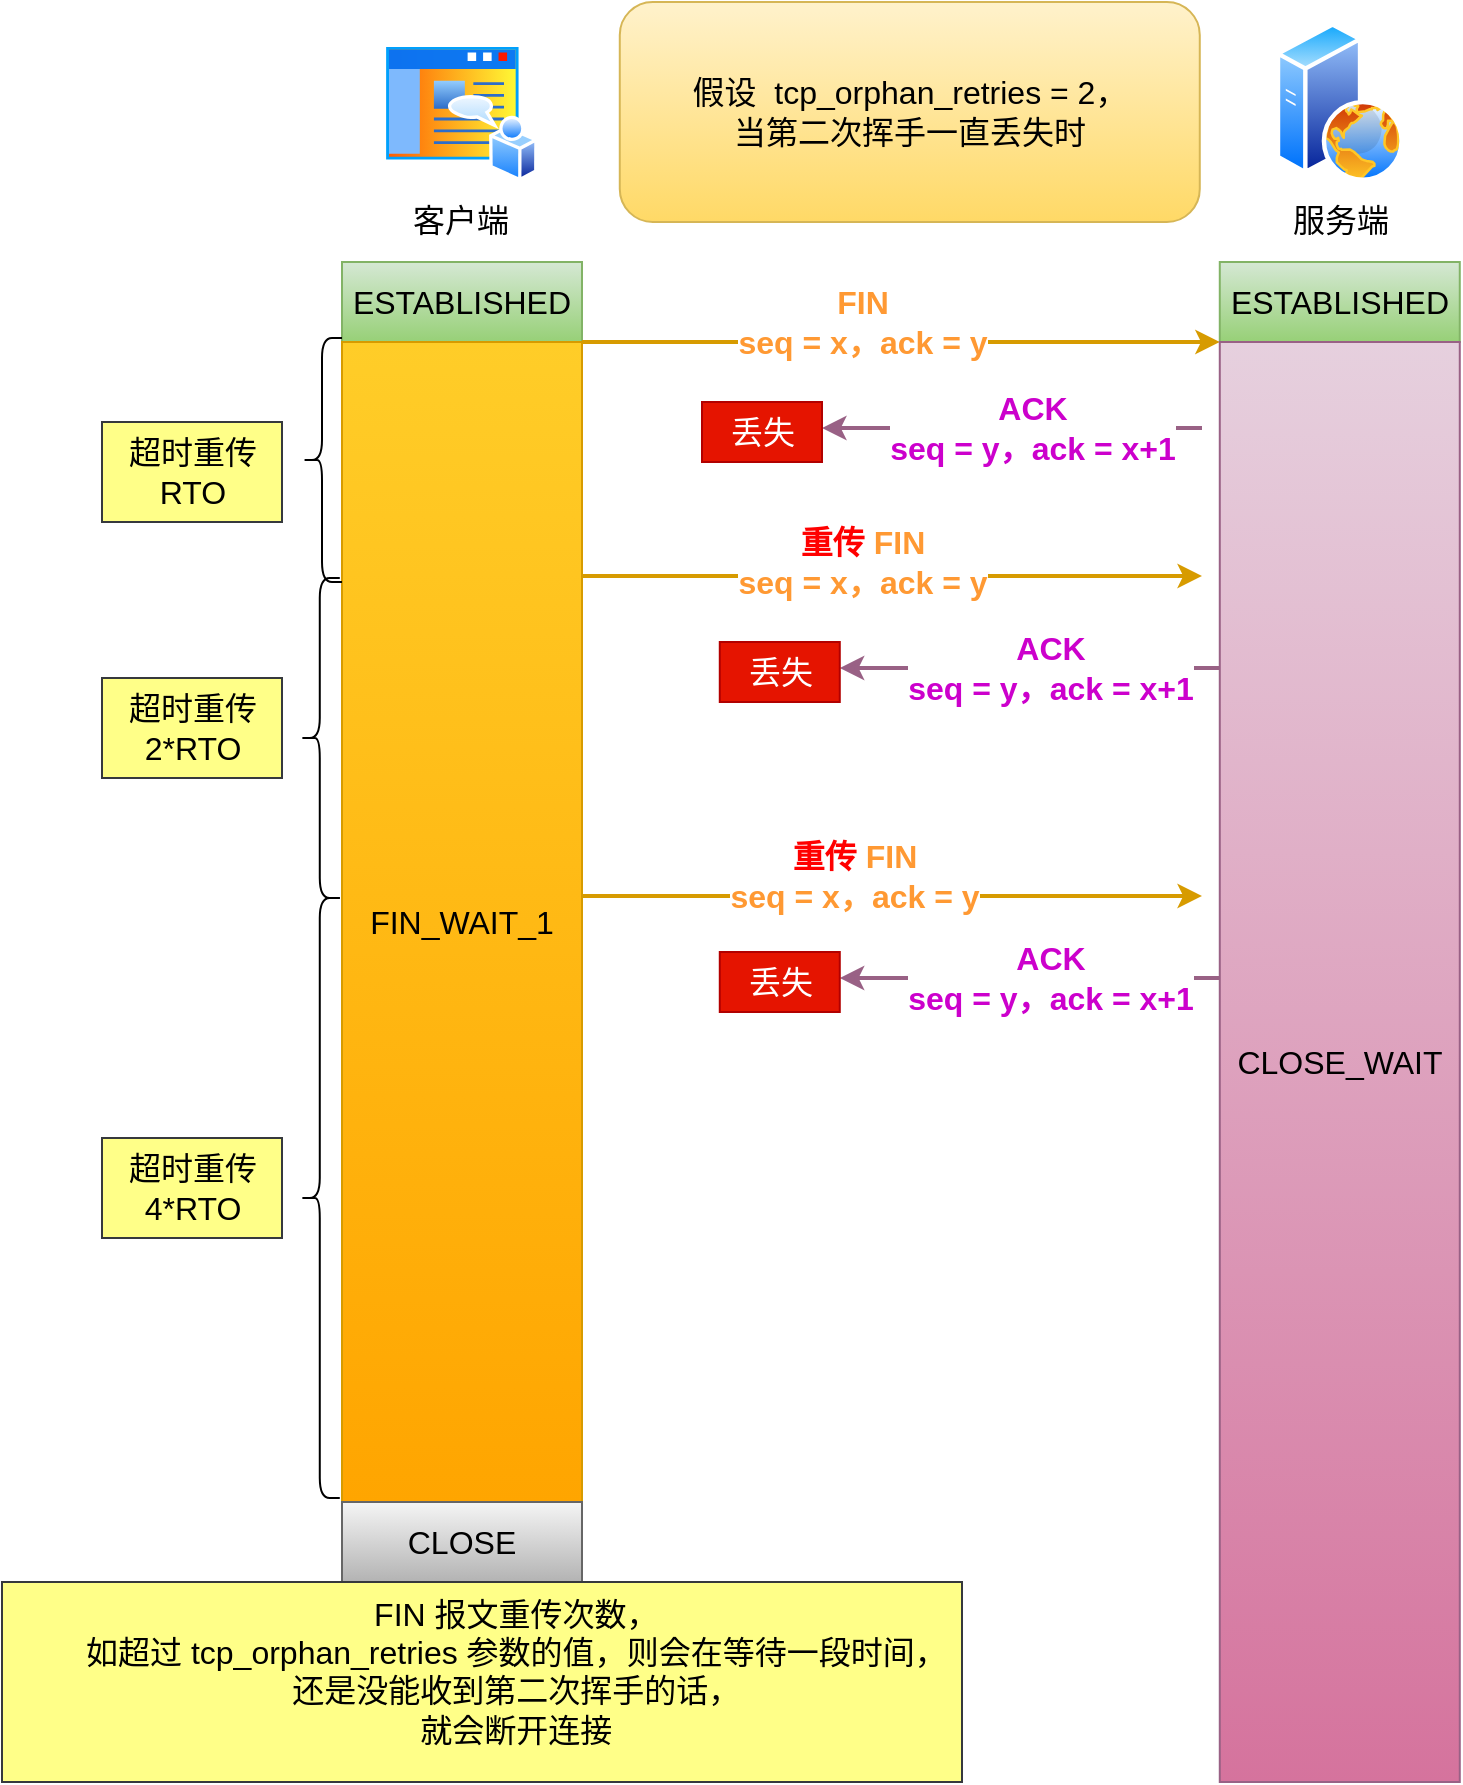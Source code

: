 <mxfile version="20.2.8" type="github">
  <diagram id="if3B6QQAE6eZi2-pKIbN" name="第 1 页">
    <mxGraphModel dx="1988" dy="744" grid="1" gridSize="10" guides="1" tooltips="1" connect="1" arrows="1" fold="1" page="1" pageScale="1" pageWidth="827" pageHeight="1169" math="0" shadow="0">
      <root>
        <mxCell id="0" />
        <mxCell id="1" parent="0" />
        <mxCell id="OdHCeF9NfWSDj2nY7xyS-1" value="ESTABLISHED" style="rounded=0;whiteSpace=wrap;html=1;fontSize=16;fillColor=#d5e8d4;strokeColor=#82b366;gradientColor=#97d077;" parent="1" vertex="1">
          <mxGeometry x="120" y="240" width="120" height="40" as="geometry" />
        </mxCell>
        <mxCell id="OdHCeF9NfWSDj2nY7xyS-2" value="客户端" style="aspect=fixed;perimeter=ellipsePerimeter;html=1;align=center;shadow=0;dashed=0;spacingTop=3;image;image=img/lib/active_directory/home_page.svg;fontSize=16;" parent="1" vertex="1">
          <mxGeometry x="140" y="130" width="77.78" height="70" as="geometry" />
        </mxCell>
        <mxCell id="OdHCeF9NfWSDj2nY7xyS-3" value="服务端" style="aspect=fixed;perimeter=ellipsePerimeter;html=1;align=center;shadow=0;dashed=0;spacingTop=3;image;image=img/lib/active_directory/web_server.svg;fontSize=16;" parent="1" vertex="1">
          <mxGeometry x="586.89" y="120" width="64" height="80" as="geometry" />
        </mxCell>
        <mxCell id="OdHCeF9NfWSDj2nY7xyS-4" value="假设&amp;nbsp;&amp;nbsp;tcp_orphan_retries&amp;nbsp;= 2，&lt;br&gt;当第二次挥手一直丢失时" style="rounded=1;whiteSpace=wrap;html=1;fontSize=16;fillColor=#fff2cc;gradientColor=#ffd966;strokeColor=#d6b656;" parent="1" vertex="1">
          <mxGeometry x="258.89" y="110" width="290" height="110" as="geometry" />
        </mxCell>
        <mxCell id="OdHCeF9NfWSDj2nY7xyS-5" value="ESTABLISHED" style="rounded=0;whiteSpace=wrap;html=1;fontSize=16;fillColor=#d5e8d4;strokeColor=#82b366;gradientColor=#97d077;" parent="1" vertex="1">
          <mxGeometry x="558.89" y="240" width="120" height="40" as="geometry" />
        </mxCell>
        <mxCell id="OdHCeF9NfWSDj2nY7xyS-6" value="FIN_WAIT_1" style="rounded=0;whiteSpace=wrap;html=1;fontSize=16;fillColor=#ffcd28;strokeColor=#d79b00;gradientColor=#ffa500;" parent="1" vertex="1">
          <mxGeometry x="120" y="280" width="120" height="580" as="geometry" />
        </mxCell>
        <mxCell id="OdHCeF9NfWSDj2nY7xyS-7" value="&lt;b style=&quot;color: rgb(255, 153, 51); font-size: 16px;&quot;&gt;FIN&lt;br style=&quot;font-size: 16px;&quot;&gt;seq = x，ack = y&lt;/b&gt;" style="rounded=0;orthogonalLoop=1;jettySize=auto;html=1;fontSize=16;exitX=1;exitY=0;exitDx=0;exitDy=0;fillColor=#ffcd28;gradientColor=#ffa500;strokeColor=#d79b00;strokeWidth=2;entryX=0;entryY=1;entryDx=0;entryDy=0;" parent="1" target="OdHCeF9NfWSDj2nY7xyS-5" edge="1">
          <mxGeometry x="-0.125" y="10" relative="1" as="geometry">
            <mxPoint x="450" y="280" as="targetPoint" />
            <mxPoint as="offset" />
            <mxPoint x="240" y="280" as="sourcePoint" />
          </mxGeometry>
        </mxCell>
        <mxCell id="OdHCeF9NfWSDj2nY7xyS-8" value="" style="shape=curlyBracket;whiteSpace=wrap;html=1;rounded=1;fontSize=16;" parent="1" vertex="1">
          <mxGeometry x="100" y="278" width="20" height="122" as="geometry" />
        </mxCell>
        <mxCell id="OdHCeF9NfWSDj2nY7xyS-9" value="超时重传 &lt;br&gt;RTO" style="text;html=1;align=center;verticalAlign=middle;resizable=0;points=[];autosize=1;strokeColor=#36393d;fillColor=#ffff88;fontSize=16;" parent="1" vertex="1">
          <mxGeometry y="320" width="90" height="50" as="geometry" />
        </mxCell>
        <mxCell id="OdHCeF9NfWSDj2nY7xyS-12" value="" style="shape=curlyBracket;whiteSpace=wrap;html=1;rounded=1;fontSize=16;" parent="1" vertex="1">
          <mxGeometry x="98.89" y="398" width="20" height="160" as="geometry" />
        </mxCell>
        <mxCell id="OdHCeF9NfWSDj2nY7xyS-13" value="" style="shape=curlyBracket;whiteSpace=wrap;html=1;rounded=1;fontSize=16;" parent="1" vertex="1">
          <mxGeometry x="98.89" y="558" width="20" height="300" as="geometry" />
        </mxCell>
        <mxCell id="OdHCeF9NfWSDj2nY7xyS-14" value="超时重传&lt;br&gt;2*RTO" style="text;html=1;align=center;verticalAlign=middle;resizable=0;points=[];autosize=1;strokeColor=#36393d;fillColor=#ffff88;fontSize=16;" parent="1" vertex="1">
          <mxGeometry y="448" width="90" height="50" as="geometry" />
        </mxCell>
        <mxCell id="OdHCeF9NfWSDj2nY7xyS-15" value="超时重传&lt;br&gt;4*RTO" style="text;html=1;align=center;verticalAlign=middle;resizable=0;points=[];autosize=1;strokeColor=#36393d;fillColor=#ffff88;fontSize=16;" parent="1" vertex="1">
          <mxGeometry y="678" width="90" height="50" as="geometry" />
        </mxCell>
        <mxCell id="OdHCeF9NfWSDj2nY7xyS-16" value="&lt;b style=&quot;font-size: 16px;&quot;&gt;&lt;font color=&quot;#ff0000&quot;&gt;重传&lt;/font&gt;&lt;/b&gt;&lt;b style=&quot;color: rgb(255, 153, 51); font-size: 16px;&quot;&gt; FIN&lt;br style=&quot;font-size: 16px;&quot;&gt;seq = x，ack = y&lt;/b&gt;" style="rounded=0;orthogonalLoop=1;jettySize=auto;html=1;fontSize=16;exitX=1;exitY=0;exitDx=0;exitDy=0;fillColor=#ffcd28;gradientColor=#ffa500;strokeColor=#d79b00;strokeWidth=2;" parent="1" edge="1">
          <mxGeometry x="-0.097" y="7" relative="1" as="geometry">
            <mxPoint x="550" y="397" as="targetPoint" />
            <mxPoint as="offset" />
            <mxPoint x="240" y="397" as="sourcePoint" />
          </mxGeometry>
        </mxCell>
        <mxCell id="OdHCeF9NfWSDj2nY7xyS-17" value="&lt;b style=&quot;font-size: 16px;&quot;&gt;&lt;font color=&quot;#ff0000&quot;&gt;重传&lt;/font&gt;&lt;/b&gt;&lt;b style=&quot;color: rgb(255, 153, 51); font-size: 16px;&quot;&gt; FIN&lt;br style=&quot;font-size: 16px;&quot;&gt;seq = x，ack = y&lt;/b&gt;" style="rounded=0;orthogonalLoop=1;jettySize=auto;html=1;fontSize=16;exitX=1;exitY=0;exitDx=0;exitDy=0;fillColor=#ffcd28;gradientColor=#ffa500;strokeColor=#d79b00;strokeWidth=2;" parent="1" edge="1">
          <mxGeometry x="-0.125" y="10" relative="1" as="geometry">
            <mxPoint x="550" y="557" as="targetPoint" />
            <mxPoint as="offset" />
            <mxPoint x="240" y="557" as="sourcePoint" />
          </mxGeometry>
        </mxCell>
        <mxCell id="OdHCeF9NfWSDj2nY7xyS-18" value="CLOSE" style="rounded=0;whiteSpace=wrap;html=1;fontSize=16;fillColor=#f5f5f5;strokeColor=#666666;gradientColor=#b3b3b3;" parent="1" vertex="1">
          <mxGeometry x="120" y="860" width="120" height="40" as="geometry" />
        </mxCell>
        <mxCell id="OdHCeF9NfWSDj2nY7xyS-19" value="&lt;blockquote style=&quot;orphans: 2; text-align: center; text-indent: 0px; widows: 2; text-decoration-thickness: initial; text-decoration-style: initial; text-decoration-color: initial; margin: 0px 0px 0px 40px; border: none; padding: 0px; -webkit-text-stroke-width: 0px; word-spacing: 0px; text-transform: none; letter-spacing: normal; font-weight: 400; font-variant-caps: normal; font-variant-ligatures: normal; font-style: normal; font-size: 16px; font-family: Helvetica; color: rgb(0, 0, 0);&quot;&gt;FIN 报文重传次数，&lt;/blockquote&gt;&lt;blockquote style=&quot;orphans: 2; text-align: center; text-indent: 0px; widows: 2; text-decoration-thickness: initial; text-decoration-style: initial; text-decoration-color: initial; margin: 0px 0px 0px 40px; border: none; padding: 0px;&quot;&gt;如超过 tcp_orphan_retries&amp;nbsp;参数的值，&lt;span style=&quot;color: rgb(0, 0, 0); font-family: Helvetica; font-size: 16px; font-style: normal; font-variant-ligatures: normal; font-variant-caps: normal; font-weight: 400; letter-spacing: normal; text-transform: none; word-spacing: 0px; -webkit-text-stroke-width: 0px;&quot;&gt;则会在等待一段时间，&lt;/span&gt;&lt;/blockquote&gt;&lt;blockquote style=&quot;font-family: Helvetica; font-size: 16px; font-style: normal; font-variant-ligatures: normal; font-variant-caps: normal; font-weight: 400; letter-spacing: normal; orphans: 2; text-align: center; text-indent: 0px; text-transform: none; widows: 2; word-spacing: 0px; -webkit-text-stroke-width: 0px; text-decoration-thickness: initial; text-decoration-style: initial; text-decoration-color: initial; color: rgb(0, 0, 0); margin: 0px 0px 0px 40px; border: none; padding: 0px;&quot;&gt;还是没能收到第二次挥手的话，&lt;/blockquote&gt;&lt;blockquote style=&quot;font-family: Helvetica; font-size: 16px; font-style: normal; font-variant-ligatures: normal; font-variant-caps: normal; font-weight: 400; letter-spacing: normal; orphans: 2; text-align: center; text-indent: 0px; text-transform: none; widows: 2; word-spacing: 0px; -webkit-text-stroke-width: 0px; text-decoration-thickness: initial; text-decoration-style: initial; text-decoration-color: initial; color: rgb(0, 0, 0); margin: 0px 0px 0px 40px; border: none; padding: 0px;&quot;&gt;就会断开连接&lt;/blockquote&gt;" style="text;whiteSpace=wrap;html=1;fontSize=16;fillColor=#ffff88;strokeColor=#36393d;labelBackgroundColor=none;" parent="1" vertex="1">
          <mxGeometry x="-50" y="900" width="480" height="100" as="geometry" />
        </mxCell>
        <mxCell id="OdHCeF9NfWSDj2nY7xyS-20" value="CLOSE_WAIT" style="rounded=0;whiteSpace=wrap;html=1;fontSize=16;fillColor=#e6d0de;strokeColor=#996185;gradientColor=#d5739d;" parent="1" vertex="1">
          <mxGeometry x="558.89" y="280" width="120" height="720" as="geometry" />
        </mxCell>
        <mxCell id="OdHCeF9NfWSDj2nY7xyS-22" value="&lt;b style=&quot;font-size: 16px;&quot;&gt;&lt;font color=&quot;#cc00cc&quot;&gt;ACK&lt;br style=&quot;font-size: 16px;&quot;&gt;seq = y，ack = x+1&lt;/font&gt;&lt;/b&gt;" style="rounded=0;orthogonalLoop=1;jettySize=auto;html=1;fontSize=16;fillColor=#e6d0de;gradientColor=#d5739d;strokeColor=#996185;strokeWidth=2;" parent="1" edge="1">
          <mxGeometry x="-0.106" relative="1" as="geometry">
            <mxPoint x="360" y="323" as="targetPoint" />
            <mxPoint as="offset" />
            <mxPoint x="550" y="323" as="sourcePoint" />
          </mxGeometry>
        </mxCell>
        <mxCell id="OdHCeF9NfWSDj2nY7xyS-23" value="丢失" style="text;html=1;align=center;verticalAlign=middle;resizable=0;points=[];autosize=1;strokeColor=#B20000;fillColor=#e51400;fontSize=16;fontColor=#ffffff;" parent="1" vertex="1">
          <mxGeometry x="300" y="310" width="60" height="30" as="geometry" />
        </mxCell>
        <mxCell id="OdHCeF9NfWSDj2nY7xyS-24" value="&lt;b style=&quot;font-size: 16px;&quot;&gt;&lt;font color=&quot;#cc00cc&quot;&gt;ACK&lt;br style=&quot;font-size: 16px;&quot;&gt;seq = y，ack = x+1&lt;/font&gt;&lt;/b&gt;" style="rounded=0;orthogonalLoop=1;jettySize=auto;html=1;fontSize=16;fillColor=#e6d0de;gradientColor=#d5739d;strokeColor=#996185;strokeWidth=2;" parent="1" edge="1">
          <mxGeometry x="-0.106" relative="1" as="geometry">
            <mxPoint x="368.89" y="443" as="targetPoint" />
            <mxPoint as="offset" />
            <mxPoint x="558.89" y="443" as="sourcePoint" />
          </mxGeometry>
        </mxCell>
        <mxCell id="OdHCeF9NfWSDj2nY7xyS-25" value="丢失" style="text;html=1;align=center;verticalAlign=middle;resizable=0;points=[];autosize=1;strokeColor=#B20000;fillColor=#e51400;fontSize=16;fontColor=#ffffff;" parent="1" vertex="1">
          <mxGeometry x="308.89" y="430" width="60" height="30" as="geometry" />
        </mxCell>
        <mxCell id="OdHCeF9NfWSDj2nY7xyS-26" value="&lt;b style=&quot;font-size: 16px;&quot;&gt;&lt;font color=&quot;#cc00cc&quot;&gt;ACK&lt;br style=&quot;font-size: 16px;&quot;&gt;seq = y，ack = x+1&lt;/font&gt;&lt;/b&gt;" style="rounded=0;orthogonalLoop=1;jettySize=auto;html=1;fontSize=16;fillColor=#e6d0de;gradientColor=#d5739d;strokeColor=#996185;strokeWidth=2;" parent="1" edge="1">
          <mxGeometry x="-0.106" relative="1" as="geometry">
            <mxPoint x="368.89" y="598" as="targetPoint" />
            <mxPoint as="offset" />
            <mxPoint x="558.89" y="598" as="sourcePoint" />
          </mxGeometry>
        </mxCell>
        <mxCell id="OdHCeF9NfWSDj2nY7xyS-27" value="丢失" style="text;html=1;align=center;verticalAlign=middle;resizable=0;points=[];autosize=1;strokeColor=#B20000;fillColor=#e51400;fontSize=16;fontColor=#ffffff;" parent="1" vertex="1">
          <mxGeometry x="308.89" y="585" width="60" height="30" as="geometry" />
        </mxCell>
      </root>
    </mxGraphModel>
  </diagram>
</mxfile>
